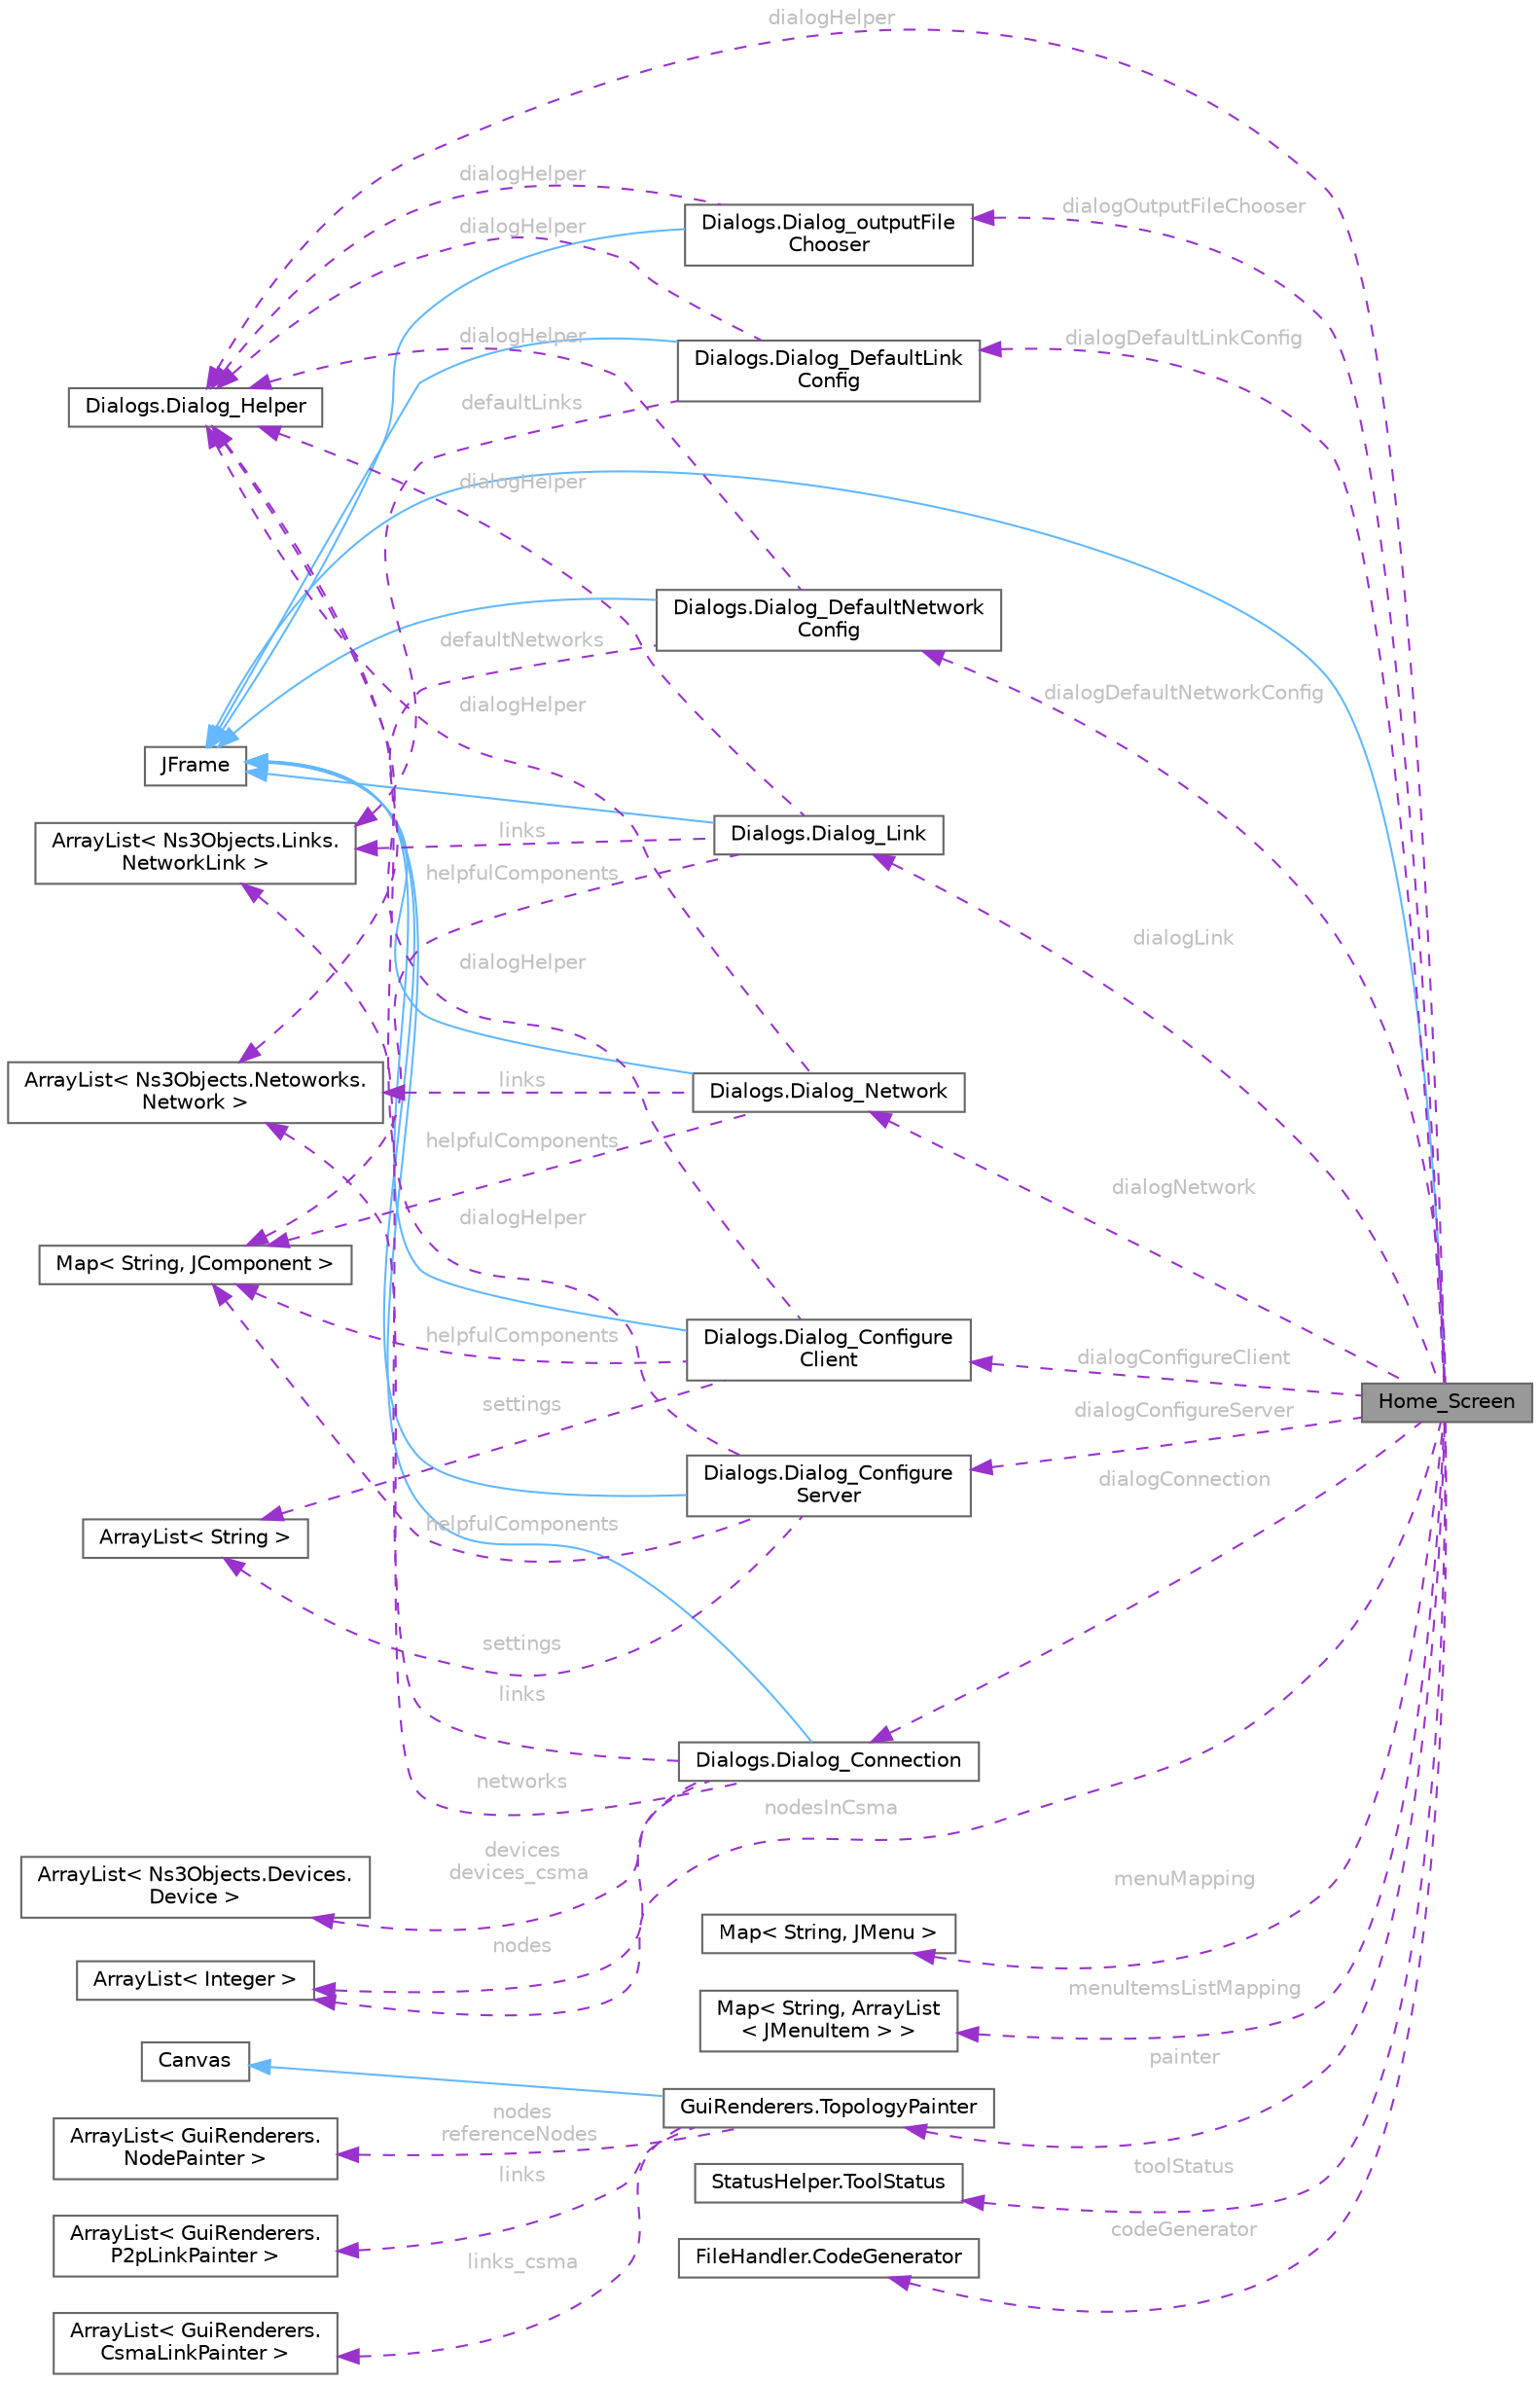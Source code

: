 digraph "Home_Screen"
{
 // LATEX_PDF_SIZE
  bgcolor="transparent";
  edge [fontname=Helvetica,fontsize=10,labelfontname=Helvetica,labelfontsize=10];
  node [fontname=Helvetica,fontsize=10,shape=box,height=0.2,width=0.4];
  rankdir="LR";
  Node1 [id="Node000001",label="Home_Screen",height=0.2,width=0.4,color="gray40", fillcolor="grey60", style="filled", fontcolor="black",tooltip=" "];
  Node2 -> Node1 [id="edge1_Node000001_Node000002",dir="back",color="steelblue1",style="solid",tooltip=" "];
  Node2 [id="Node000002",label="JFrame",height=0.2,width=0.4,color="gray40", fillcolor="white", style="filled",tooltip=" "];
  Node3 -> Node1 [id="edge2_Node000001_Node000003",dir="back",color="darkorchid3",style="dashed",tooltip=" ",label=" menuMapping",fontcolor="grey" ];
  Node3 [id="Node000003",label="Map\< String, JMenu \>",height=0.2,width=0.4,color="gray40", fillcolor="white", style="filled",tooltip=" "];
  Node4 -> Node1 [id="edge3_Node000001_Node000004",dir="back",color="darkorchid3",style="dashed",tooltip=" ",label=" menuItemsListMapping",fontcolor="grey" ];
  Node4 [id="Node000004",label="Map\< String, ArrayList\l\< JMenuItem \> \>",height=0.2,width=0.4,color="gray40", fillcolor="white", style="filled",tooltip=" "];
  Node5 -> Node1 [id="edge4_Node000001_Node000005",dir="back",color="darkorchid3",style="dashed",tooltip=" ",label=" nodesInCsma",fontcolor="grey" ];
  Node5 [id="Node000005",label="ArrayList\< Integer \>",height=0.2,width=0.4,color="gray40", fillcolor="white", style="filled",tooltip=" "];
  Node6 -> Node1 [id="edge5_Node000001_Node000006",dir="back",color="darkorchid3",style="dashed",tooltip=" ",label=" painter",fontcolor="grey" ];
  Node6 [id="Node000006",label="GuiRenderers.TopologyPainter",height=0.2,width=0.4,color="gray40", fillcolor="white", style="filled",URL="$class_gui_renderers_1_1_topology_painter.html",tooltip=" "];
  Node7 -> Node6 [id="edge6_Node000006_Node000007",dir="back",color="steelblue1",style="solid",tooltip=" "];
  Node7 [id="Node000007",label="Canvas",height=0.2,width=0.4,color="gray40", fillcolor="white", style="filled",tooltip=" "];
  Node8 -> Node6 [id="edge7_Node000006_Node000008",dir="back",color="darkorchid3",style="dashed",tooltip=" ",label=" nodes\nreferenceNodes",fontcolor="grey" ];
  Node8 [id="Node000008",label="ArrayList\< GuiRenderers.\lNodePainter \>",height=0.2,width=0.4,color="gray40", fillcolor="white", style="filled",tooltip=" "];
  Node9 -> Node6 [id="edge8_Node000006_Node000009",dir="back",color="darkorchid3",style="dashed",tooltip=" ",label=" links",fontcolor="grey" ];
  Node9 [id="Node000009",label="ArrayList\< GuiRenderers.\lP2pLinkPainter \>",height=0.2,width=0.4,color="gray40", fillcolor="white", style="filled",tooltip=" "];
  Node10 -> Node6 [id="edge9_Node000006_Node000010",dir="back",color="darkorchid3",style="dashed",tooltip=" ",label=" links_csma",fontcolor="grey" ];
  Node10 [id="Node000010",label="ArrayList\< GuiRenderers.\lCsmaLinkPainter \>",height=0.2,width=0.4,color="gray40", fillcolor="white", style="filled",tooltip=" "];
  Node11 -> Node1 [id="edge10_Node000001_Node000011",dir="back",color="darkorchid3",style="dashed",tooltip=" ",label=" toolStatus",fontcolor="grey" ];
  Node11 [id="Node000011",label="StatusHelper.ToolStatus",height=0.2,width=0.4,color="gray40", fillcolor="white", style="filled",URL="$enum_status_helper_1_1_tool_status.html",tooltip=" "];
  Node12 -> Node1 [id="edge11_Node000001_Node000012",dir="back",color="darkorchid3",style="dashed",tooltip=" ",label=" dialogLink",fontcolor="grey" ];
  Node12 [id="Node000012",label="Dialogs.Dialog_Link",height=0.2,width=0.4,color="gray40", fillcolor="white", style="filled",URL="$class_dialogs_1_1_dialog___link.html",tooltip=" "];
  Node2 -> Node12 [id="edge12_Node000012_Node000002",dir="back",color="steelblue1",style="solid",tooltip=" "];
  Node13 -> Node12 [id="edge13_Node000012_Node000013",dir="back",color="darkorchid3",style="dashed",tooltip=" ",label=" helpfulComponents",fontcolor="grey" ];
  Node13 [id="Node000013",label="Map\< String, JComponent \>",height=0.2,width=0.4,color="gray40", fillcolor="white", style="filled",tooltip=" "];
  Node14 -> Node12 [id="edge14_Node000012_Node000014",dir="back",color="darkorchid3",style="dashed",tooltip=" ",label=" links",fontcolor="grey" ];
  Node14 [id="Node000014",label="ArrayList\< Ns3Objects.Links.\lNetworkLink \>",height=0.2,width=0.4,color="gray40", fillcolor="white", style="filled",tooltip=" "];
  Node15 -> Node12 [id="edge15_Node000012_Node000015",dir="back",color="darkorchid3",style="dashed",tooltip=" ",label=" dialogHelper",fontcolor="grey" ];
  Node15 [id="Node000015",label="Dialogs.Dialog_Helper",height=0.2,width=0.4,color="gray40", fillcolor="white", style="filled",URL="$class_dialogs_1_1_dialog___helper.html",tooltip=" "];
  Node16 -> Node1 [id="edge16_Node000001_Node000016",dir="back",color="darkorchid3",style="dashed",tooltip=" ",label=" dialogNetwork",fontcolor="grey" ];
  Node16 [id="Node000016",label="Dialogs.Dialog_Network",height=0.2,width=0.4,color="gray40", fillcolor="white", style="filled",URL="$class_dialogs_1_1_dialog___network.html",tooltip=" "];
  Node2 -> Node16 [id="edge17_Node000016_Node000002",dir="back",color="steelblue1",style="solid",tooltip=" "];
  Node13 -> Node16 [id="edge18_Node000016_Node000013",dir="back",color="darkorchid3",style="dashed",tooltip=" ",label=" helpfulComponents",fontcolor="grey" ];
  Node17 -> Node16 [id="edge19_Node000016_Node000017",dir="back",color="darkorchid3",style="dashed",tooltip=" ",label=" links",fontcolor="grey" ];
  Node17 [id="Node000017",label="ArrayList\< Ns3Objects.Netoworks.\lNetwork \>",height=0.2,width=0.4,color="gray40", fillcolor="white", style="filled",tooltip=" "];
  Node15 -> Node16 [id="edge20_Node000016_Node000015",dir="back",color="darkorchid3",style="dashed",tooltip=" ",label=" dialogHelper",fontcolor="grey" ];
  Node18 -> Node1 [id="edge21_Node000001_Node000018",dir="back",color="darkorchid3",style="dashed",tooltip=" ",label=" dialogConnection",fontcolor="grey" ];
  Node18 [id="Node000018",label="Dialogs.Dialog_Connection",height=0.2,width=0.4,color="gray40", fillcolor="white", style="filled",URL="$class_dialogs_1_1_dialog___connection.html",tooltip=" "];
  Node2 -> Node18 [id="edge22_Node000018_Node000002",dir="back",color="steelblue1",style="solid",tooltip=" "];
  Node5 -> Node18 [id="edge23_Node000018_Node000005",dir="back",color="darkorchid3",style="dashed",tooltip=" ",label=" nodes",fontcolor="grey" ];
  Node14 -> Node18 [id="edge24_Node000018_Node000014",dir="back",color="darkorchid3",style="dashed",tooltip=" ",label=" links",fontcolor="grey" ];
  Node17 -> Node18 [id="edge25_Node000018_Node000017",dir="back",color="darkorchid3",style="dashed",tooltip=" ",label=" networks",fontcolor="grey" ];
  Node19 -> Node18 [id="edge26_Node000018_Node000019",dir="back",color="darkorchid3",style="dashed",tooltip=" ",label=" devices\ndevices_csma",fontcolor="grey" ];
  Node19 [id="Node000019",label="ArrayList\< Ns3Objects.Devices.\lDevice \>",height=0.2,width=0.4,color="gray40", fillcolor="white", style="filled",tooltip=" "];
  Node20 -> Node1 [id="edge27_Node000001_Node000020",dir="back",color="darkorchid3",style="dashed",tooltip=" ",label=" dialogConfigureServer",fontcolor="grey" ];
  Node20 [id="Node000020",label="Dialogs.Dialog_Configure\lServer",height=0.2,width=0.4,color="gray40", fillcolor="white", style="filled",URL="$class_dialogs_1_1_dialog___configure_server.html",tooltip=" "];
  Node2 -> Node20 [id="edge28_Node000020_Node000002",dir="back",color="steelblue1",style="solid",tooltip=" "];
  Node13 -> Node20 [id="edge29_Node000020_Node000013",dir="back",color="darkorchid3",style="dashed",tooltip=" ",label=" helpfulComponents",fontcolor="grey" ];
  Node21 -> Node20 [id="edge30_Node000020_Node000021",dir="back",color="darkorchid3",style="dashed",tooltip=" ",label=" settings",fontcolor="grey" ];
  Node21 [id="Node000021",label="ArrayList\< String \>",height=0.2,width=0.4,color="gray40", fillcolor="white", style="filled",tooltip=" "];
  Node15 -> Node20 [id="edge31_Node000020_Node000015",dir="back",color="darkorchid3",style="dashed",tooltip=" ",label=" dialogHelper",fontcolor="grey" ];
  Node22 -> Node1 [id="edge32_Node000001_Node000022",dir="back",color="darkorchid3",style="dashed",tooltip=" ",label=" dialogConfigureClient",fontcolor="grey" ];
  Node22 [id="Node000022",label="Dialogs.Dialog_Configure\lClient",height=0.2,width=0.4,color="gray40", fillcolor="white", style="filled",URL="$class_dialogs_1_1_dialog___configure_client.html",tooltip=" "];
  Node2 -> Node22 [id="edge33_Node000022_Node000002",dir="back",color="steelblue1",style="solid",tooltip=" "];
  Node13 -> Node22 [id="edge34_Node000022_Node000013",dir="back",color="darkorchid3",style="dashed",tooltip=" ",label=" helpfulComponents",fontcolor="grey" ];
  Node21 -> Node22 [id="edge35_Node000022_Node000021",dir="back",color="darkorchid3",style="dashed",tooltip=" ",label=" settings",fontcolor="grey" ];
  Node15 -> Node22 [id="edge36_Node000022_Node000015",dir="back",color="darkorchid3",style="dashed",tooltip=" ",label=" dialogHelper",fontcolor="grey" ];
  Node23 -> Node1 [id="edge37_Node000001_Node000023",dir="back",color="darkorchid3",style="dashed",tooltip=" ",label=" dialogOutputFileChooser",fontcolor="grey" ];
  Node23 [id="Node000023",label="Dialogs.Dialog_outputFile\lChooser",height=0.2,width=0.4,color="gray40", fillcolor="white", style="filled",URL="$class_dialogs_1_1_dialog__output_file_chooser.html",tooltip=" "];
  Node2 -> Node23 [id="edge38_Node000023_Node000002",dir="back",color="steelblue1",style="solid",tooltip=" "];
  Node15 -> Node23 [id="edge39_Node000023_Node000015",dir="back",color="darkorchid3",style="dashed",tooltip=" ",label=" dialogHelper",fontcolor="grey" ];
  Node15 -> Node1 [id="edge40_Node000001_Node000015",dir="back",color="darkorchid3",style="dashed",tooltip=" ",label=" dialogHelper",fontcolor="grey" ];
  Node24 -> Node1 [id="edge41_Node000001_Node000024",dir="back",color="darkorchid3",style="dashed",tooltip=" ",label=" dialogDefaultLinkConfig",fontcolor="grey" ];
  Node24 [id="Node000024",label="Dialogs.Dialog_DefaultLink\lConfig",height=0.2,width=0.4,color="gray40", fillcolor="white", style="filled",URL="$class_dialogs_1_1_dialog___default_link_config.html",tooltip=" "];
  Node2 -> Node24 [id="edge42_Node000024_Node000002",dir="back",color="steelblue1",style="solid",tooltip=" "];
  Node14 -> Node24 [id="edge43_Node000024_Node000014",dir="back",color="darkorchid3",style="dashed",tooltip=" ",label=" defaultLinks",fontcolor="grey" ];
  Node15 -> Node24 [id="edge44_Node000024_Node000015",dir="back",color="darkorchid3",style="dashed",tooltip=" ",label=" dialogHelper",fontcolor="grey" ];
  Node25 -> Node1 [id="edge45_Node000001_Node000025",dir="back",color="darkorchid3",style="dashed",tooltip=" ",label=" dialogDefaultNetworkConfig",fontcolor="grey" ];
  Node25 [id="Node000025",label="Dialogs.Dialog_DefaultNetwork\lConfig",height=0.2,width=0.4,color="gray40", fillcolor="white", style="filled",URL="$class_dialogs_1_1_dialog___default_network_config.html",tooltip=" "];
  Node2 -> Node25 [id="edge46_Node000025_Node000002",dir="back",color="steelblue1",style="solid",tooltip=" "];
  Node17 -> Node25 [id="edge47_Node000025_Node000017",dir="back",color="darkorchid3",style="dashed",tooltip=" ",label=" defaultNetworks",fontcolor="grey" ];
  Node15 -> Node25 [id="edge48_Node000025_Node000015",dir="back",color="darkorchid3",style="dashed",tooltip=" ",label=" dialogHelper",fontcolor="grey" ];
  Node26 -> Node1 [id="edge49_Node000001_Node000026",dir="back",color="darkorchid3",style="dashed",tooltip=" ",label=" codeGenerator",fontcolor="grey" ];
  Node26 [id="Node000026",label="FileHandler.CodeGenerator",height=0.2,width=0.4,color="gray40", fillcolor="white", style="filled",URL="$class_file_handler_1_1_code_generator.html",tooltip=" "];
}
